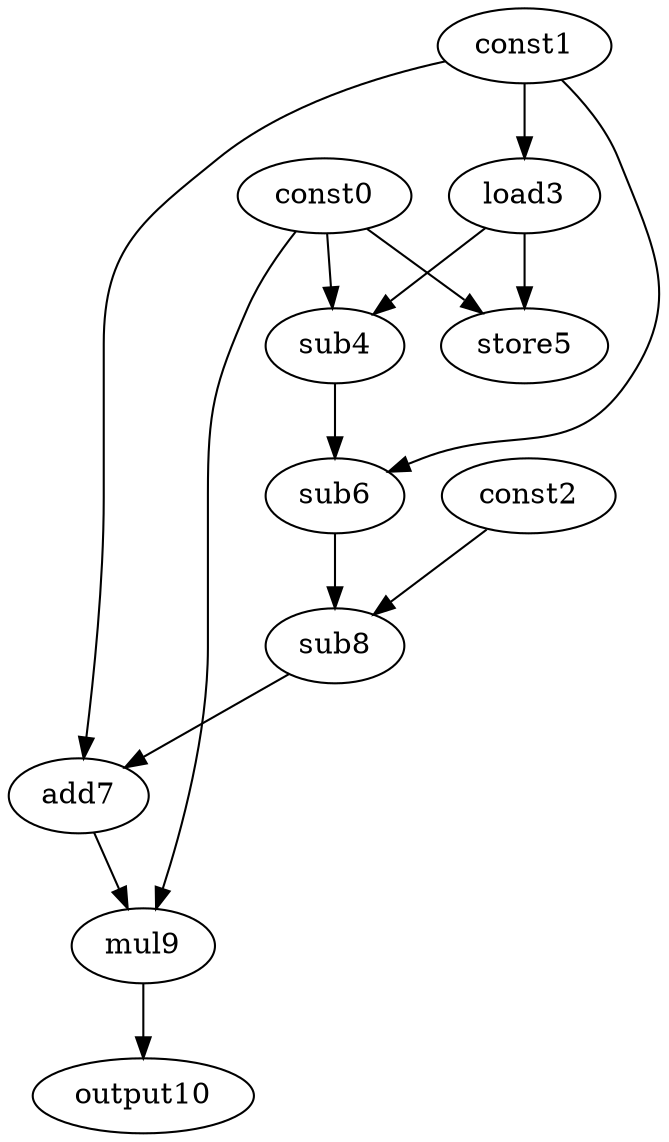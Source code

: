 digraph G { 
const0[opcode=const]; 
const1[opcode=const]; 
const2[opcode=const]; 
load3[opcode=load]; 
sub4[opcode=sub]; 
store5[opcode=store]; 
sub6[opcode=sub]; 
add7[opcode=add]; 
sub8[opcode=sub]; 
mul9[opcode=mul]; 
output10[opcode=output]; 
const1->load3[operand=0];
const0->sub4[operand=0];
load3->sub4[operand=1];
const0->store5[operand=0];
load3->store5[operand=1];
const1->sub6[operand=0];
sub4->sub6[operand=1];
const2->sub8[operand=0];
sub6->sub8[operand=1];
sub8->add7[operand=0];
const1->add7[operand=1];
add7->mul9[operand=0];
const0->mul9[operand=1];
mul9->output10[operand=0];
}
